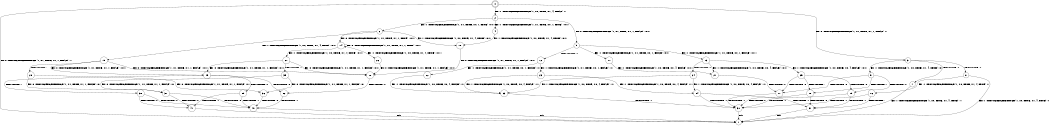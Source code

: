 digraph BCG {
size = "7, 10.5";
center = TRUE;
node [shape = circle];
0 [peripheries = 2];
0 -> 1 [label = "EX !0 !ATOMIC_EXCH_BRANCH (1, +1, TRUE, +1, 1, FALSE) !::"];
0 -> 2 [label = "EX !1 !ATOMIC_EXCH_BRANCH (1, +0, TRUE, +1, 4, FALSE) !::"];
0 -> 3 [label = "EX !0 !ATOMIC_EXCH_BRANCH (1, +1, TRUE, +1, 1, FALSE) !::"];
2 -> 4 [label = "EX !1 !ATOMIC_EXCH_BRANCH (1, +1, TRUE, +0, 1, TRUE) !:0:1:"];
2 -> 5 [label = "EX !0 !ATOMIC_EXCH_BRANCH (1, +1, TRUE, +1, 1, FALSE) !:0:1:"];
2 -> 6 [label = "EX !1 !ATOMIC_EXCH_BRANCH (1, +1, TRUE, +0, 1, TRUE) !:0:1:"];
3 -> 7 [label = "TERMINATE !0"];
3 -> 8 [label = "TERMINATE !0"];
3 -> 9 [label = "EX !1 !ATOMIC_EXCH_BRANCH (1, +0, TRUE, +1, 4, TRUE) !:0:"];
4 -> 10 [label = "EX !1 !ATOMIC_EXCH_BRANCH (1, +0, TRUE, +1, 4, TRUE) !:0:1:"];
5 -> 11 [label = "EX !1 !ATOMIC_EXCH_BRANCH (1, +1, TRUE, +0, 1, FALSE) !:0:1:"];
5 -> 12 [label = "TERMINATE !0"];
5 -> 13 [label = "EX !1 !ATOMIC_EXCH_BRANCH (1, +1, TRUE, +0, 1, FALSE) !:0:1:"];
6 -> 10 [label = "EX !1 !ATOMIC_EXCH_BRANCH (1, +0, TRUE, +1, 4, TRUE) !:0:1:"];
6 -> 14 [label = "EX !0 !ATOMIC_EXCH_BRANCH (1, +1, TRUE, +1, 1, TRUE) !:0:1:"];
6 -> 15 [label = "EX !1 !ATOMIC_EXCH_BRANCH (1, +0, TRUE, +1, 4, TRUE) !:0:1:"];
7 -> 1 [label = "EX !1 !ATOMIC_EXCH_BRANCH (1, +0, TRUE, +1, 4, TRUE) !::"];
8 -> 1 [label = "EX !1 !ATOMIC_EXCH_BRANCH (1, +0, TRUE, +1, 4, TRUE) !::"];
8 -> 16 [label = "EX !1 !ATOMIC_EXCH_BRANCH (1, +0, TRUE, +1, 4, TRUE) !::"];
9 -> 17 [label = "TERMINATE !0"];
9 -> 18 [label = "TERMINATE !1"];
9 -> 19 [label = "TERMINATE !0"];
10 -> 20 [label = "EX !0 !ATOMIC_EXCH_BRANCH (1, +1, TRUE, +1, 1, FALSE) !:0:1:"];
11 -> 21 [label = "EX !1 !ATOMIC_EXCH_BRANCH (1, +0, TRUE, +0, 4, FALSE) !:0:1:"];
12 -> 22 [label = "EX !1 !ATOMIC_EXCH_BRANCH (1, +1, TRUE, +0, 1, FALSE) !:1:"];
12 -> 23 [label = "EX !1 !ATOMIC_EXCH_BRANCH (1, +1, TRUE, +0, 1, FALSE) !:1:"];
13 -> 21 [label = "EX !1 !ATOMIC_EXCH_BRANCH (1, +0, TRUE, +0, 4, FALSE) !:0:1:"];
13 -> 24 [label = "TERMINATE !0"];
13 -> 25 [label = "EX !1 !ATOMIC_EXCH_BRANCH (1, +0, TRUE, +0, 4, FALSE) !:0:1:"];
14 -> 26 [label = "EX !1 !ATOMIC_EXCH_BRANCH (1, +0, TRUE, +1, 4, TRUE) !:0:1:"];
14 -> 27 [label = "EX !1 !ATOMIC_EXCH_BRANCH (1, +0, TRUE, +1, 4, TRUE) !:0:1:"];
14 -> 14 [label = "EX !0 !ATOMIC_EXCH_BRANCH (1, +1, TRUE, +1, 1, TRUE) !:0:1:"];
15 -> 20 [label = "EX !0 !ATOMIC_EXCH_BRANCH (1, +1, TRUE, +1, 1, FALSE) !:0:1:"];
15 -> 28 [label = "TERMINATE !1"];
15 -> 29 [label = "EX !0 !ATOMIC_EXCH_BRANCH (1, +1, TRUE, +1, 1, FALSE) !:0:1:"];
16 -> 30 [label = "TERMINATE !1"];
16 -> 31 [label = "TERMINATE !1"];
17 -> 30 [label = "TERMINATE !1"];
18 -> 30 [label = "TERMINATE !0"];
18 -> 31 [label = "TERMINATE !0"];
19 -> 30 [label = "TERMINATE !1"];
19 -> 31 [label = "TERMINATE !1"];
20 -> 32 [label = "TERMINATE !0"];
21 -> 17 [label = "TERMINATE !0"];
22 -> 33 [label = "EX !1 !ATOMIC_EXCH_BRANCH (1, +0, TRUE, +0, 4, FALSE) !:1:"];
23 -> 33 [label = "EX !1 !ATOMIC_EXCH_BRANCH (1, +0, TRUE, +0, 4, FALSE) !:1:"];
23 -> 34 [label = "EX !1 !ATOMIC_EXCH_BRANCH (1, +0, TRUE, +0, 4, FALSE) !:1:"];
24 -> 33 [label = "EX !1 !ATOMIC_EXCH_BRANCH (1, +0, TRUE, +0, 4, FALSE) !:1:"];
24 -> 34 [label = "EX !1 !ATOMIC_EXCH_BRANCH (1, +0, TRUE, +0, 4, FALSE) !:1:"];
25 -> 17 [label = "TERMINATE !0"];
25 -> 18 [label = "TERMINATE !1"];
25 -> 19 [label = "TERMINATE !0"];
26 -> 20 [label = "EX !0 !ATOMIC_EXCH_BRANCH (1, +1, TRUE, +1, 1, FALSE) !:0:1:"];
27 -> 20 [label = "EX !0 !ATOMIC_EXCH_BRANCH (1, +1, TRUE, +1, 1, FALSE) !:0:1:"];
27 -> 35 [label = "TERMINATE !1"];
27 -> 29 [label = "EX !0 !ATOMIC_EXCH_BRANCH (1, +1, TRUE, +1, 1, FALSE) !:0:1:"];
28 -> 36 [label = "EX !0 !ATOMIC_EXCH_BRANCH (1, +1, TRUE, +1, 1, FALSE) !:0:"];
28 -> 37 [label = "EX !0 !ATOMIC_EXCH_BRANCH (1, +1, TRUE, +1, 1, FALSE) !:0:"];
29 -> 32 [label = "TERMINATE !0"];
29 -> 38 [label = "TERMINATE !1"];
29 -> 39 [label = "TERMINATE !0"];
30 -> 1 [label = "exit"];
31 -> 1 [label = "exit"];
32 -> 40 [label = "TERMINATE !1"];
33 -> 30 [label = "TERMINATE !1"];
34 -> 30 [label = "TERMINATE !1"];
34 -> 31 [label = "TERMINATE !1"];
35 -> 36 [label = "EX !0 !ATOMIC_EXCH_BRANCH (1, +1, TRUE, +1, 1, FALSE) !:0:"];
35 -> 37 [label = "EX !0 !ATOMIC_EXCH_BRANCH (1, +1, TRUE, +1, 1, FALSE) !:0:"];
36 -> 40 [label = "TERMINATE !0"];
37 -> 40 [label = "TERMINATE !0"];
37 -> 41 [label = "TERMINATE !0"];
38 -> 40 [label = "TERMINATE !0"];
38 -> 41 [label = "TERMINATE !0"];
39 -> 40 [label = "TERMINATE !1"];
39 -> 41 [label = "TERMINATE !1"];
40 -> 1 [label = "exit"];
41 -> 1 [label = "exit"];
}

